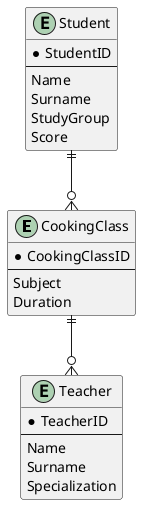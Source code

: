 @startuml v19
entity "СookingСlass" {
    * СookingСlassID
    --
    Subject
    Duration
}
entity "Teacher" {
    * TeacherID
    --
    Name
    Surname
    Specialization
}
entity "Student" {
    * StudentID
    --
    Name
    Surname
    StudyGroup
    Score
}
СookingСlass ||--o{ Teacher
Student ||--o{ СookingСlass
@enduml